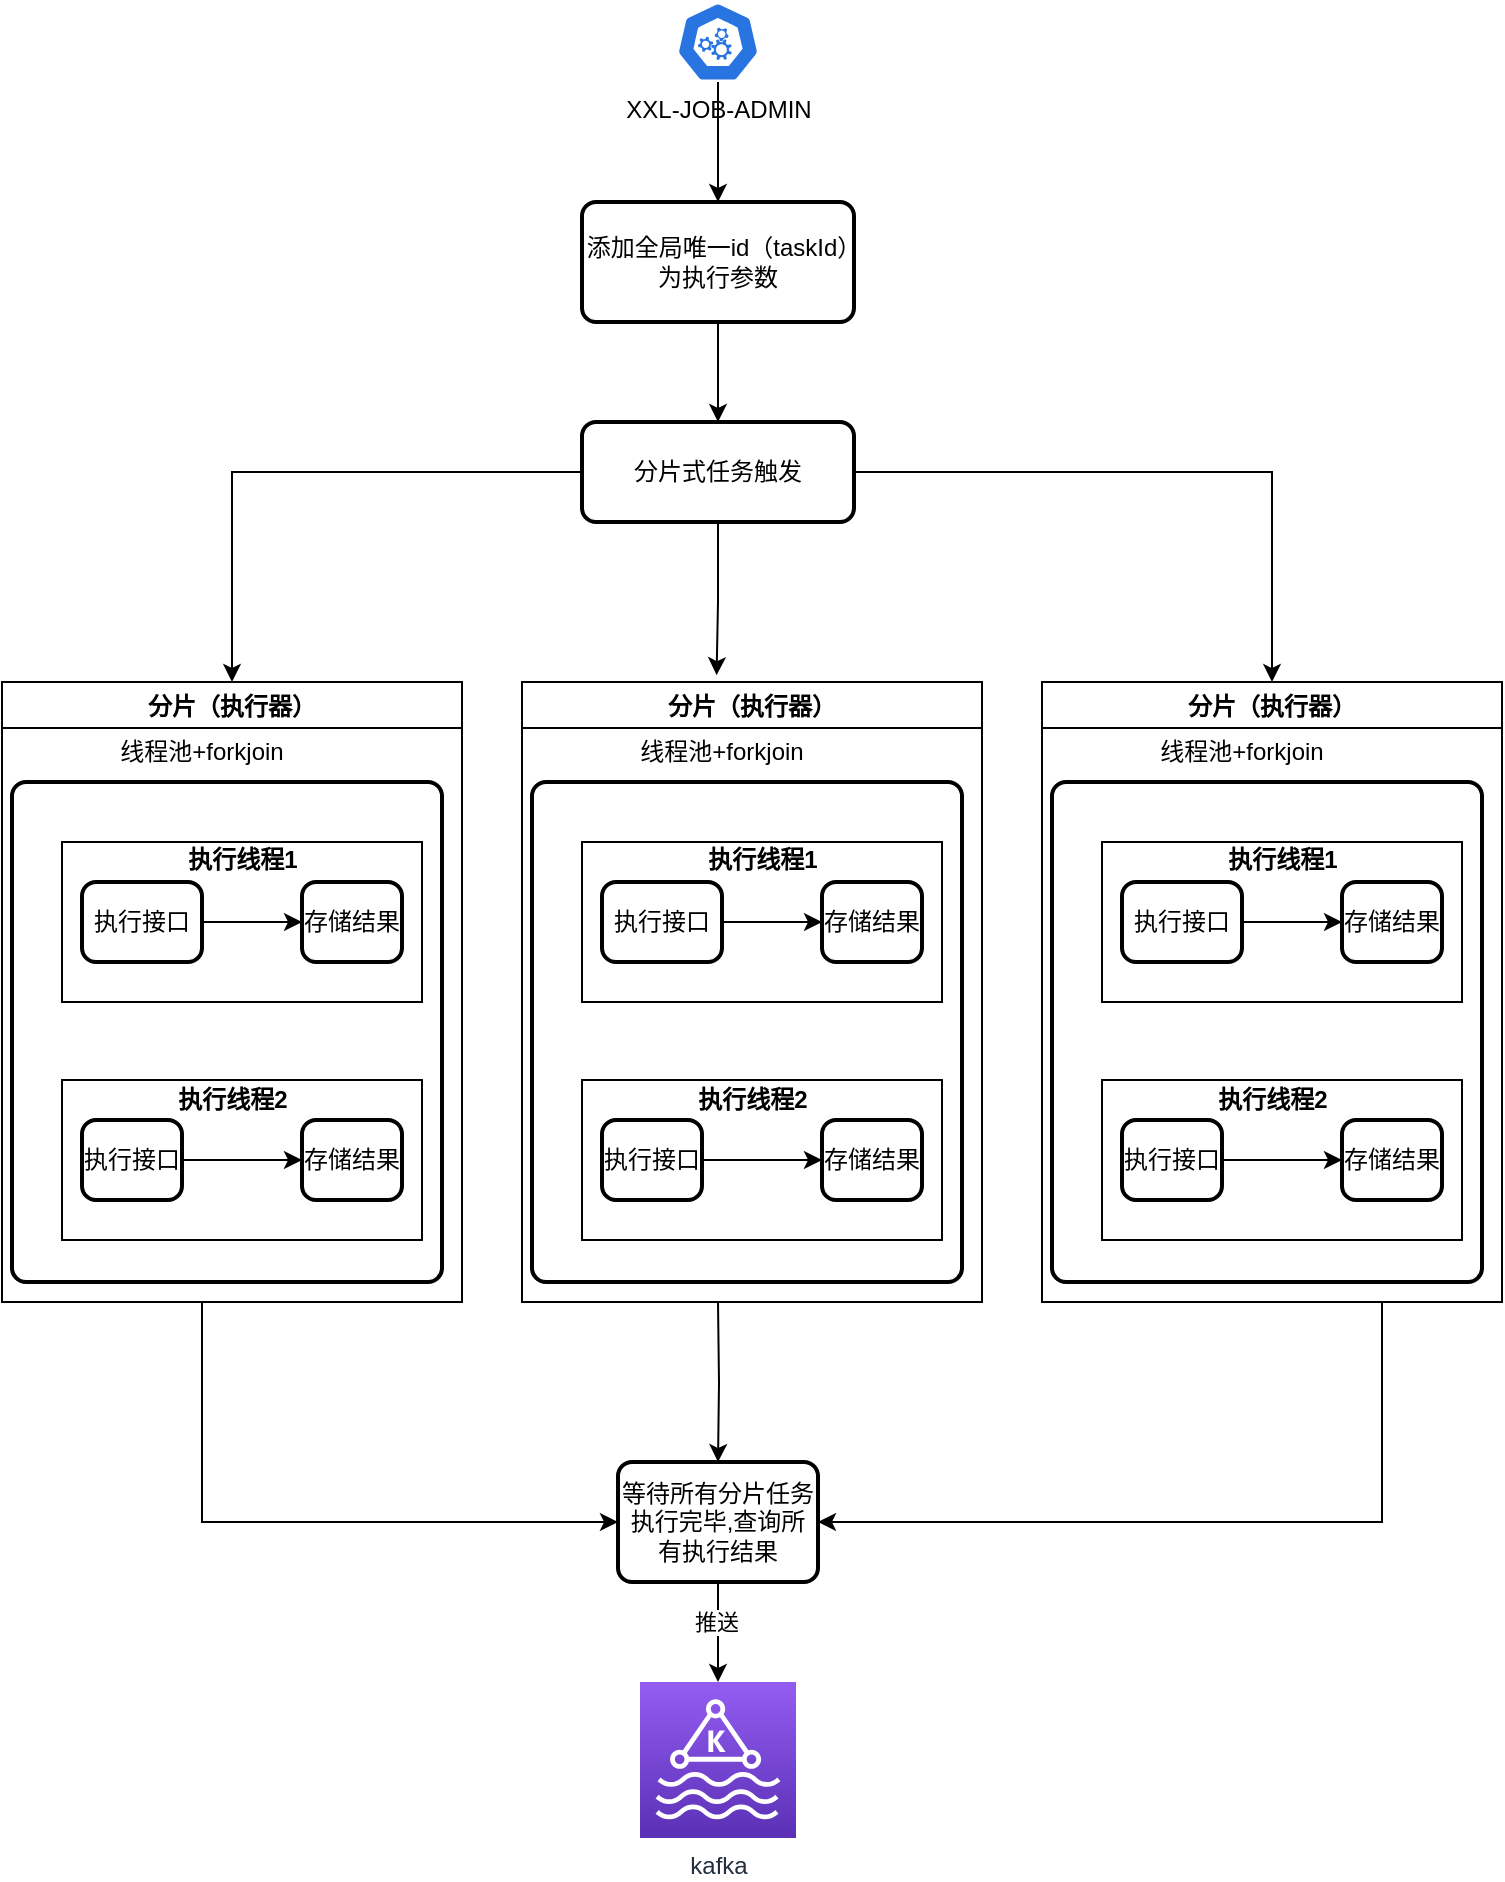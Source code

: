 <mxfile version="21.6.5" type="github">
  <diagram name="第 1 页" id="waPbzT5Kn9d_hso1ZF90">
    <mxGraphModel dx="1354" dy="1804" grid="1" gridSize="10" guides="1" tooltips="1" connect="1" arrows="1" fold="1" page="1" pageScale="1" pageWidth="827" pageHeight="1169" math="0" shadow="0">
      <root>
        <mxCell id="0" />
        <mxCell id="1" parent="0" />
        <mxCell id="bqZYF-H3jOPNfj81gdSD-3" value="" style="edgeStyle=orthogonalEdgeStyle;rounded=0;orthogonalLoop=1;jettySize=auto;html=1;" edge="1" parent="1" source="bqZYF-H3jOPNfj81gdSD-1" target="bqZYF-H3jOPNfj81gdSD-2">
          <mxGeometry relative="1" as="geometry" />
        </mxCell>
        <mxCell id="bqZYF-H3jOPNfj81gdSD-1" value="XXL-JOB-ADMIN" style="sketch=0;html=1;dashed=0;whitespace=wrap;fillColor=#2875E2;strokeColor=#ffffff;points=[[0.005,0.63,0],[0.1,0.2,0],[0.9,0.2,0],[0.5,0,0],[0.995,0.63,0],[0.72,0.99,0],[0.5,1,0],[0.28,0.99,0]];verticalLabelPosition=bottom;align=center;verticalAlign=top;shape=mxgraph.kubernetes.icon;prIcon=master" vertex="1" parent="1">
          <mxGeometry x="373" y="-10" width="50" height="40" as="geometry" />
        </mxCell>
        <mxCell id="bqZYF-H3jOPNfj81gdSD-6" value="" style="edgeStyle=orthogonalEdgeStyle;rounded=0;orthogonalLoop=1;jettySize=auto;html=1;" edge="1" parent="1" source="bqZYF-H3jOPNfj81gdSD-2" target="bqZYF-H3jOPNfj81gdSD-5">
          <mxGeometry relative="1" as="geometry" />
        </mxCell>
        <mxCell id="bqZYF-H3jOPNfj81gdSD-2" value="添加全局唯一id（taskId）为执行参数" style="rounded=1;whiteSpace=wrap;html=1;absoluteArcSize=1;arcSize=14;strokeWidth=2;" vertex="1" parent="1">
          <mxGeometry x="330" y="90" width="136" height="60" as="geometry" />
        </mxCell>
        <mxCell id="bqZYF-H3jOPNfj81gdSD-34" style="edgeStyle=orthogonalEdgeStyle;rounded=0;orthogonalLoop=1;jettySize=auto;html=1;" edge="1" parent="1" source="bqZYF-H3jOPNfj81gdSD-5" target="bqZYF-H3jOPNfj81gdSD-14">
          <mxGeometry relative="1" as="geometry" />
        </mxCell>
        <mxCell id="bqZYF-H3jOPNfj81gdSD-90" style="edgeStyle=orthogonalEdgeStyle;rounded=0;orthogonalLoop=1;jettySize=auto;html=1;entryX=0.423;entryY=-0.011;entryDx=0;entryDy=0;entryPerimeter=0;" edge="1" parent="1" source="bqZYF-H3jOPNfj81gdSD-5" target="bqZYF-H3jOPNfj81gdSD-63">
          <mxGeometry relative="1" as="geometry" />
        </mxCell>
        <mxCell id="bqZYF-H3jOPNfj81gdSD-91" style="edgeStyle=orthogonalEdgeStyle;rounded=0;orthogonalLoop=1;jettySize=auto;html=1;entryX=0.5;entryY=0;entryDx=0;entryDy=0;" edge="1" parent="1" source="bqZYF-H3jOPNfj81gdSD-5" target="bqZYF-H3jOPNfj81gdSD-76">
          <mxGeometry relative="1" as="geometry" />
        </mxCell>
        <mxCell id="bqZYF-H3jOPNfj81gdSD-5" value="分片式任务触发" style="rounded=1;whiteSpace=wrap;html=1;absoluteArcSize=1;arcSize=14;strokeWidth=2;" vertex="1" parent="1">
          <mxGeometry x="330" y="200" width="136" height="50" as="geometry" />
        </mxCell>
        <mxCell id="bqZYF-H3jOPNfj81gdSD-44" style="edgeStyle=orthogonalEdgeStyle;rounded=0;orthogonalLoop=1;jettySize=auto;html=1;entryX=0;entryY=0.5;entryDx=0;entryDy=0;" edge="1" parent="1" source="bqZYF-H3jOPNfj81gdSD-14" target="bqZYF-H3jOPNfj81gdSD-43">
          <mxGeometry relative="1" as="geometry">
            <Array as="points">
              <mxPoint x="140" y="750" />
            </Array>
          </mxGeometry>
        </mxCell>
        <mxCell id="bqZYF-H3jOPNfj81gdSD-14" value="分片（执行器）" style="swimlane;" vertex="1" parent="1">
          <mxGeometry x="40" y="330" width="230" height="310" as="geometry" />
        </mxCell>
        <mxCell id="bqZYF-H3jOPNfj81gdSD-15" value="" style="rounded=1;whiteSpace=wrap;html=1;absoluteArcSize=1;arcSize=14;strokeWidth=2;" vertex="1" parent="bqZYF-H3jOPNfj81gdSD-14">
          <mxGeometry x="5" y="50" width="215" height="250" as="geometry" />
        </mxCell>
        <mxCell id="bqZYF-H3jOPNfj81gdSD-16" value="线程池+forkjoin" style="text;html=1;strokeColor=none;fillColor=none;align=center;verticalAlign=middle;whiteSpace=wrap;rounded=0;" vertex="1" parent="bqZYF-H3jOPNfj81gdSD-14">
          <mxGeometry x="50" y="20" width="100" height="30" as="geometry" />
        </mxCell>
        <mxCell id="bqZYF-H3jOPNfj81gdSD-17" value="" style="rounded=0;whiteSpace=wrap;html=1;" vertex="1" parent="bqZYF-H3jOPNfj81gdSD-14">
          <mxGeometry x="30" y="80" width="180" height="80" as="geometry" />
        </mxCell>
        <mxCell id="bqZYF-H3jOPNfj81gdSD-61" value="" style="edgeStyle=orthogonalEdgeStyle;rounded=0;orthogonalLoop=1;jettySize=auto;html=1;" edge="1" parent="bqZYF-H3jOPNfj81gdSD-14" source="bqZYF-H3jOPNfj81gdSD-51" target="bqZYF-H3jOPNfj81gdSD-52">
          <mxGeometry relative="1" as="geometry" />
        </mxCell>
        <mxCell id="bqZYF-H3jOPNfj81gdSD-51" value="执行接口" style="rounded=1;whiteSpace=wrap;html=1;absoluteArcSize=1;arcSize=14;strokeWidth=2;" vertex="1" parent="bqZYF-H3jOPNfj81gdSD-14">
          <mxGeometry x="40" y="100" width="60" height="40" as="geometry" />
        </mxCell>
        <mxCell id="bqZYF-H3jOPNfj81gdSD-52" value="存储结果" style="rounded=1;whiteSpace=wrap;html=1;absoluteArcSize=1;arcSize=14;strokeWidth=2;" vertex="1" parent="bqZYF-H3jOPNfj81gdSD-14">
          <mxGeometry x="150" y="100" width="50" height="40" as="geometry" />
        </mxCell>
        <mxCell id="bqZYF-H3jOPNfj81gdSD-54" value="" style="rounded=0;whiteSpace=wrap;html=1;" vertex="1" parent="bqZYF-H3jOPNfj81gdSD-14">
          <mxGeometry x="30" y="199" width="180" height="80" as="geometry" />
        </mxCell>
        <mxCell id="bqZYF-H3jOPNfj81gdSD-62" value="" style="edgeStyle=orthogonalEdgeStyle;rounded=0;orthogonalLoop=1;jettySize=auto;html=1;" edge="1" parent="bqZYF-H3jOPNfj81gdSD-14" source="bqZYF-H3jOPNfj81gdSD-55" target="bqZYF-H3jOPNfj81gdSD-56">
          <mxGeometry relative="1" as="geometry" />
        </mxCell>
        <mxCell id="bqZYF-H3jOPNfj81gdSD-55" value="执行接口" style="rounded=1;whiteSpace=wrap;html=1;absoluteArcSize=1;arcSize=14;strokeWidth=2;" vertex="1" parent="bqZYF-H3jOPNfj81gdSD-14">
          <mxGeometry x="40" y="219" width="50" height="40" as="geometry" />
        </mxCell>
        <mxCell id="bqZYF-H3jOPNfj81gdSD-56" value="存储结果" style="rounded=1;whiteSpace=wrap;html=1;absoluteArcSize=1;arcSize=14;strokeWidth=2;" vertex="1" parent="bqZYF-H3jOPNfj81gdSD-14">
          <mxGeometry x="150" y="219" width="50" height="40" as="geometry" />
        </mxCell>
        <mxCell id="bqZYF-H3jOPNfj81gdSD-57" value="&lt;font style=&quot;font-size: 12px;&quot;&gt;执行线程1&lt;/font&gt;" style="text;strokeColor=none;fillColor=none;html=1;fontSize=24;fontStyle=1;verticalAlign=middle;align=center;" vertex="1" parent="bqZYF-H3jOPNfj81gdSD-14">
          <mxGeometry x="70" y="70" width="100" height="30" as="geometry" />
        </mxCell>
        <mxCell id="bqZYF-H3jOPNfj81gdSD-59" value="&lt;font style=&quot;font-size: 12px;&quot;&gt;执行线程2&lt;/font&gt;" style="text;strokeColor=none;fillColor=none;html=1;fontSize=24;fontStyle=1;verticalAlign=middle;align=center;" vertex="1" parent="bqZYF-H3jOPNfj81gdSD-14">
          <mxGeometry x="65" y="200" width="100" height="10" as="geometry" />
        </mxCell>
        <mxCell id="bqZYF-H3jOPNfj81gdSD-45" style="edgeStyle=orthogonalEdgeStyle;rounded=0;orthogonalLoop=1;jettySize=auto;html=1;" edge="1" parent="1" target="bqZYF-H3jOPNfj81gdSD-43">
          <mxGeometry relative="1" as="geometry">
            <mxPoint x="398" y="640" as="sourcePoint" />
          </mxGeometry>
        </mxCell>
        <mxCell id="bqZYF-H3jOPNfj81gdSD-47" style="edgeStyle=orthogonalEdgeStyle;rounded=0;orthogonalLoop=1;jettySize=auto;html=1;" edge="1" parent="1" target="bqZYF-H3jOPNfj81gdSD-43">
          <mxGeometry relative="1" as="geometry">
            <mxPoint x="730" y="640" as="sourcePoint" />
            <Array as="points">
              <mxPoint x="730" y="750" />
            </Array>
          </mxGeometry>
        </mxCell>
        <mxCell id="bqZYF-H3jOPNfj81gdSD-50" style="edgeStyle=orthogonalEdgeStyle;rounded=0;orthogonalLoop=1;jettySize=auto;html=1;" edge="1" parent="1" source="bqZYF-H3jOPNfj81gdSD-43" target="bqZYF-H3jOPNfj81gdSD-49">
          <mxGeometry relative="1" as="geometry" />
        </mxCell>
        <mxCell id="bqZYF-H3jOPNfj81gdSD-92" value="推送" style="edgeLabel;html=1;align=center;verticalAlign=middle;resizable=0;points=[];" vertex="1" connectable="0" parent="bqZYF-H3jOPNfj81gdSD-50">
          <mxGeometry x="-0.207" y="-1" relative="1" as="geometry">
            <mxPoint as="offset" />
          </mxGeometry>
        </mxCell>
        <mxCell id="bqZYF-H3jOPNfj81gdSD-43" value="等待所有分片任务执行完毕,查询所有执行结果" style="rounded=1;whiteSpace=wrap;html=1;absoluteArcSize=1;arcSize=14;strokeWidth=2;" vertex="1" parent="1">
          <mxGeometry x="348" y="720" width="100" height="60" as="geometry" />
        </mxCell>
        <mxCell id="bqZYF-H3jOPNfj81gdSD-49" value="kafka" style="sketch=0;points=[[0,0,0],[0.25,0,0],[0.5,0,0],[0.75,0,0],[1,0,0],[0,1,0],[0.25,1,0],[0.5,1,0],[0.75,1,0],[1,1,0],[0,0.25,0],[0,0.5,0],[0,0.75,0],[1,0.25,0],[1,0.5,0],[1,0.75,0]];outlineConnect=0;fontColor=#232F3E;gradientColor=#945DF2;gradientDirection=north;fillColor=#5A30B5;strokeColor=#ffffff;dashed=0;verticalLabelPosition=bottom;verticalAlign=top;align=center;html=1;fontSize=12;fontStyle=0;aspect=fixed;shape=mxgraph.aws4.resourceIcon;resIcon=mxgraph.aws4.managed_streaming_for_kafka;" vertex="1" parent="1">
          <mxGeometry x="359" y="830" width="78" height="78" as="geometry" />
        </mxCell>
        <mxCell id="bqZYF-H3jOPNfj81gdSD-63" value="分片（执行器）" style="swimlane;" vertex="1" parent="1">
          <mxGeometry x="300" y="330" width="230" height="310" as="geometry" />
        </mxCell>
        <mxCell id="bqZYF-H3jOPNfj81gdSD-64" value="" style="rounded=1;whiteSpace=wrap;html=1;absoluteArcSize=1;arcSize=14;strokeWidth=2;" vertex="1" parent="bqZYF-H3jOPNfj81gdSD-63">
          <mxGeometry x="5" y="50" width="215" height="250" as="geometry" />
        </mxCell>
        <mxCell id="bqZYF-H3jOPNfj81gdSD-65" value="线程池+forkjoin" style="text;html=1;strokeColor=none;fillColor=none;align=center;verticalAlign=middle;whiteSpace=wrap;rounded=0;" vertex="1" parent="bqZYF-H3jOPNfj81gdSD-63">
          <mxGeometry x="50" y="20" width="100" height="30" as="geometry" />
        </mxCell>
        <mxCell id="bqZYF-H3jOPNfj81gdSD-66" value="" style="rounded=0;whiteSpace=wrap;html=1;" vertex="1" parent="bqZYF-H3jOPNfj81gdSD-63">
          <mxGeometry x="30" y="80" width="180" height="80" as="geometry" />
        </mxCell>
        <mxCell id="bqZYF-H3jOPNfj81gdSD-67" value="" style="edgeStyle=orthogonalEdgeStyle;rounded=0;orthogonalLoop=1;jettySize=auto;html=1;" edge="1" parent="bqZYF-H3jOPNfj81gdSD-63" source="bqZYF-H3jOPNfj81gdSD-68" target="bqZYF-H3jOPNfj81gdSD-69">
          <mxGeometry relative="1" as="geometry" />
        </mxCell>
        <mxCell id="bqZYF-H3jOPNfj81gdSD-68" value="执行接口" style="rounded=1;whiteSpace=wrap;html=1;absoluteArcSize=1;arcSize=14;strokeWidth=2;" vertex="1" parent="bqZYF-H3jOPNfj81gdSD-63">
          <mxGeometry x="40" y="100" width="60" height="40" as="geometry" />
        </mxCell>
        <mxCell id="bqZYF-H3jOPNfj81gdSD-69" value="存储结果" style="rounded=1;whiteSpace=wrap;html=1;absoluteArcSize=1;arcSize=14;strokeWidth=2;" vertex="1" parent="bqZYF-H3jOPNfj81gdSD-63">
          <mxGeometry x="150" y="100" width="50" height="40" as="geometry" />
        </mxCell>
        <mxCell id="bqZYF-H3jOPNfj81gdSD-70" value="" style="rounded=0;whiteSpace=wrap;html=1;" vertex="1" parent="bqZYF-H3jOPNfj81gdSD-63">
          <mxGeometry x="30" y="199" width="180" height="80" as="geometry" />
        </mxCell>
        <mxCell id="bqZYF-H3jOPNfj81gdSD-71" value="" style="edgeStyle=orthogonalEdgeStyle;rounded=0;orthogonalLoop=1;jettySize=auto;html=1;" edge="1" parent="bqZYF-H3jOPNfj81gdSD-63" source="bqZYF-H3jOPNfj81gdSD-72" target="bqZYF-H3jOPNfj81gdSD-73">
          <mxGeometry relative="1" as="geometry" />
        </mxCell>
        <mxCell id="bqZYF-H3jOPNfj81gdSD-72" value="执行接口" style="rounded=1;whiteSpace=wrap;html=1;absoluteArcSize=1;arcSize=14;strokeWidth=2;" vertex="1" parent="bqZYF-H3jOPNfj81gdSD-63">
          <mxGeometry x="40" y="219" width="50" height="40" as="geometry" />
        </mxCell>
        <mxCell id="bqZYF-H3jOPNfj81gdSD-73" value="存储结果" style="rounded=1;whiteSpace=wrap;html=1;absoluteArcSize=1;arcSize=14;strokeWidth=2;" vertex="1" parent="bqZYF-H3jOPNfj81gdSD-63">
          <mxGeometry x="150" y="219" width="50" height="40" as="geometry" />
        </mxCell>
        <mxCell id="bqZYF-H3jOPNfj81gdSD-74" value="&lt;font style=&quot;font-size: 12px;&quot;&gt;执行线程1&lt;/font&gt;" style="text;strokeColor=none;fillColor=none;html=1;fontSize=24;fontStyle=1;verticalAlign=middle;align=center;" vertex="1" parent="bqZYF-H3jOPNfj81gdSD-63">
          <mxGeometry x="70" y="70" width="100" height="30" as="geometry" />
        </mxCell>
        <mxCell id="bqZYF-H3jOPNfj81gdSD-75" value="&lt;font style=&quot;font-size: 12px;&quot;&gt;执行线程2&lt;/font&gt;" style="text;strokeColor=none;fillColor=none;html=1;fontSize=24;fontStyle=1;verticalAlign=middle;align=center;" vertex="1" parent="bqZYF-H3jOPNfj81gdSD-63">
          <mxGeometry x="65" y="200" width="100" height="10" as="geometry" />
        </mxCell>
        <mxCell id="bqZYF-H3jOPNfj81gdSD-76" value="分片（执行器）" style="swimlane;" vertex="1" parent="1">
          <mxGeometry x="560" y="330" width="230" height="310" as="geometry" />
        </mxCell>
        <mxCell id="bqZYF-H3jOPNfj81gdSD-77" value="" style="rounded=1;whiteSpace=wrap;html=1;absoluteArcSize=1;arcSize=14;strokeWidth=2;" vertex="1" parent="bqZYF-H3jOPNfj81gdSD-76">
          <mxGeometry x="5" y="50" width="215" height="250" as="geometry" />
        </mxCell>
        <mxCell id="bqZYF-H3jOPNfj81gdSD-78" value="线程池+forkjoin" style="text;html=1;strokeColor=none;fillColor=none;align=center;verticalAlign=middle;whiteSpace=wrap;rounded=0;" vertex="1" parent="bqZYF-H3jOPNfj81gdSD-76">
          <mxGeometry x="50" y="20" width="100" height="30" as="geometry" />
        </mxCell>
        <mxCell id="bqZYF-H3jOPNfj81gdSD-79" value="" style="rounded=0;whiteSpace=wrap;html=1;" vertex="1" parent="bqZYF-H3jOPNfj81gdSD-76">
          <mxGeometry x="30" y="80" width="180" height="80" as="geometry" />
        </mxCell>
        <mxCell id="bqZYF-H3jOPNfj81gdSD-80" value="" style="edgeStyle=orthogonalEdgeStyle;rounded=0;orthogonalLoop=1;jettySize=auto;html=1;" edge="1" parent="bqZYF-H3jOPNfj81gdSD-76" source="bqZYF-H3jOPNfj81gdSD-81" target="bqZYF-H3jOPNfj81gdSD-82">
          <mxGeometry relative="1" as="geometry" />
        </mxCell>
        <mxCell id="bqZYF-H3jOPNfj81gdSD-81" value="执行接口" style="rounded=1;whiteSpace=wrap;html=1;absoluteArcSize=1;arcSize=14;strokeWidth=2;" vertex="1" parent="bqZYF-H3jOPNfj81gdSD-76">
          <mxGeometry x="40" y="100" width="60" height="40" as="geometry" />
        </mxCell>
        <mxCell id="bqZYF-H3jOPNfj81gdSD-82" value="存储结果" style="rounded=1;whiteSpace=wrap;html=1;absoluteArcSize=1;arcSize=14;strokeWidth=2;" vertex="1" parent="bqZYF-H3jOPNfj81gdSD-76">
          <mxGeometry x="150" y="100" width="50" height="40" as="geometry" />
        </mxCell>
        <mxCell id="bqZYF-H3jOPNfj81gdSD-83" value="" style="rounded=0;whiteSpace=wrap;html=1;" vertex="1" parent="bqZYF-H3jOPNfj81gdSD-76">
          <mxGeometry x="30" y="199" width="180" height="80" as="geometry" />
        </mxCell>
        <mxCell id="bqZYF-H3jOPNfj81gdSD-84" value="" style="edgeStyle=orthogonalEdgeStyle;rounded=0;orthogonalLoop=1;jettySize=auto;html=1;" edge="1" parent="bqZYF-H3jOPNfj81gdSD-76" source="bqZYF-H3jOPNfj81gdSD-85" target="bqZYF-H3jOPNfj81gdSD-86">
          <mxGeometry relative="1" as="geometry" />
        </mxCell>
        <mxCell id="bqZYF-H3jOPNfj81gdSD-85" value="执行接口" style="rounded=1;whiteSpace=wrap;html=1;absoluteArcSize=1;arcSize=14;strokeWidth=2;" vertex="1" parent="bqZYF-H3jOPNfj81gdSD-76">
          <mxGeometry x="40" y="219" width="50" height="40" as="geometry" />
        </mxCell>
        <mxCell id="bqZYF-H3jOPNfj81gdSD-86" value="存储结果" style="rounded=1;whiteSpace=wrap;html=1;absoluteArcSize=1;arcSize=14;strokeWidth=2;" vertex="1" parent="bqZYF-H3jOPNfj81gdSD-76">
          <mxGeometry x="150" y="219" width="50" height="40" as="geometry" />
        </mxCell>
        <mxCell id="bqZYF-H3jOPNfj81gdSD-87" value="&lt;font style=&quot;font-size: 12px;&quot;&gt;执行线程1&lt;/font&gt;" style="text;strokeColor=none;fillColor=none;html=1;fontSize=24;fontStyle=1;verticalAlign=middle;align=center;" vertex="1" parent="bqZYF-H3jOPNfj81gdSD-76">
          <mxGeometry x="70" y="70" width="100" height="30" as="geometry" />
        </mxCell>
        <mxCell id="bqZYF-H3jOPNfj81gdSD-88" value="&lt;font style=&quot;font-size: 12px;&quot;&gt;执行线程2&lt;/font&gt;" style="text;strokeColor=none;fillColor=none;html=1;fontSize=24;fontStyle=1;verticalAlign=middle;align=center;" vertex="1" parent="bqZYF-H3jOPNfj81gdSD-76">
          <mxGeometry x="65" y="200" width="100" height="10" as="geometry" />
        </mxCell>
      </root>
    </mxGraphModel>
  </diagram>
</mxfile>
